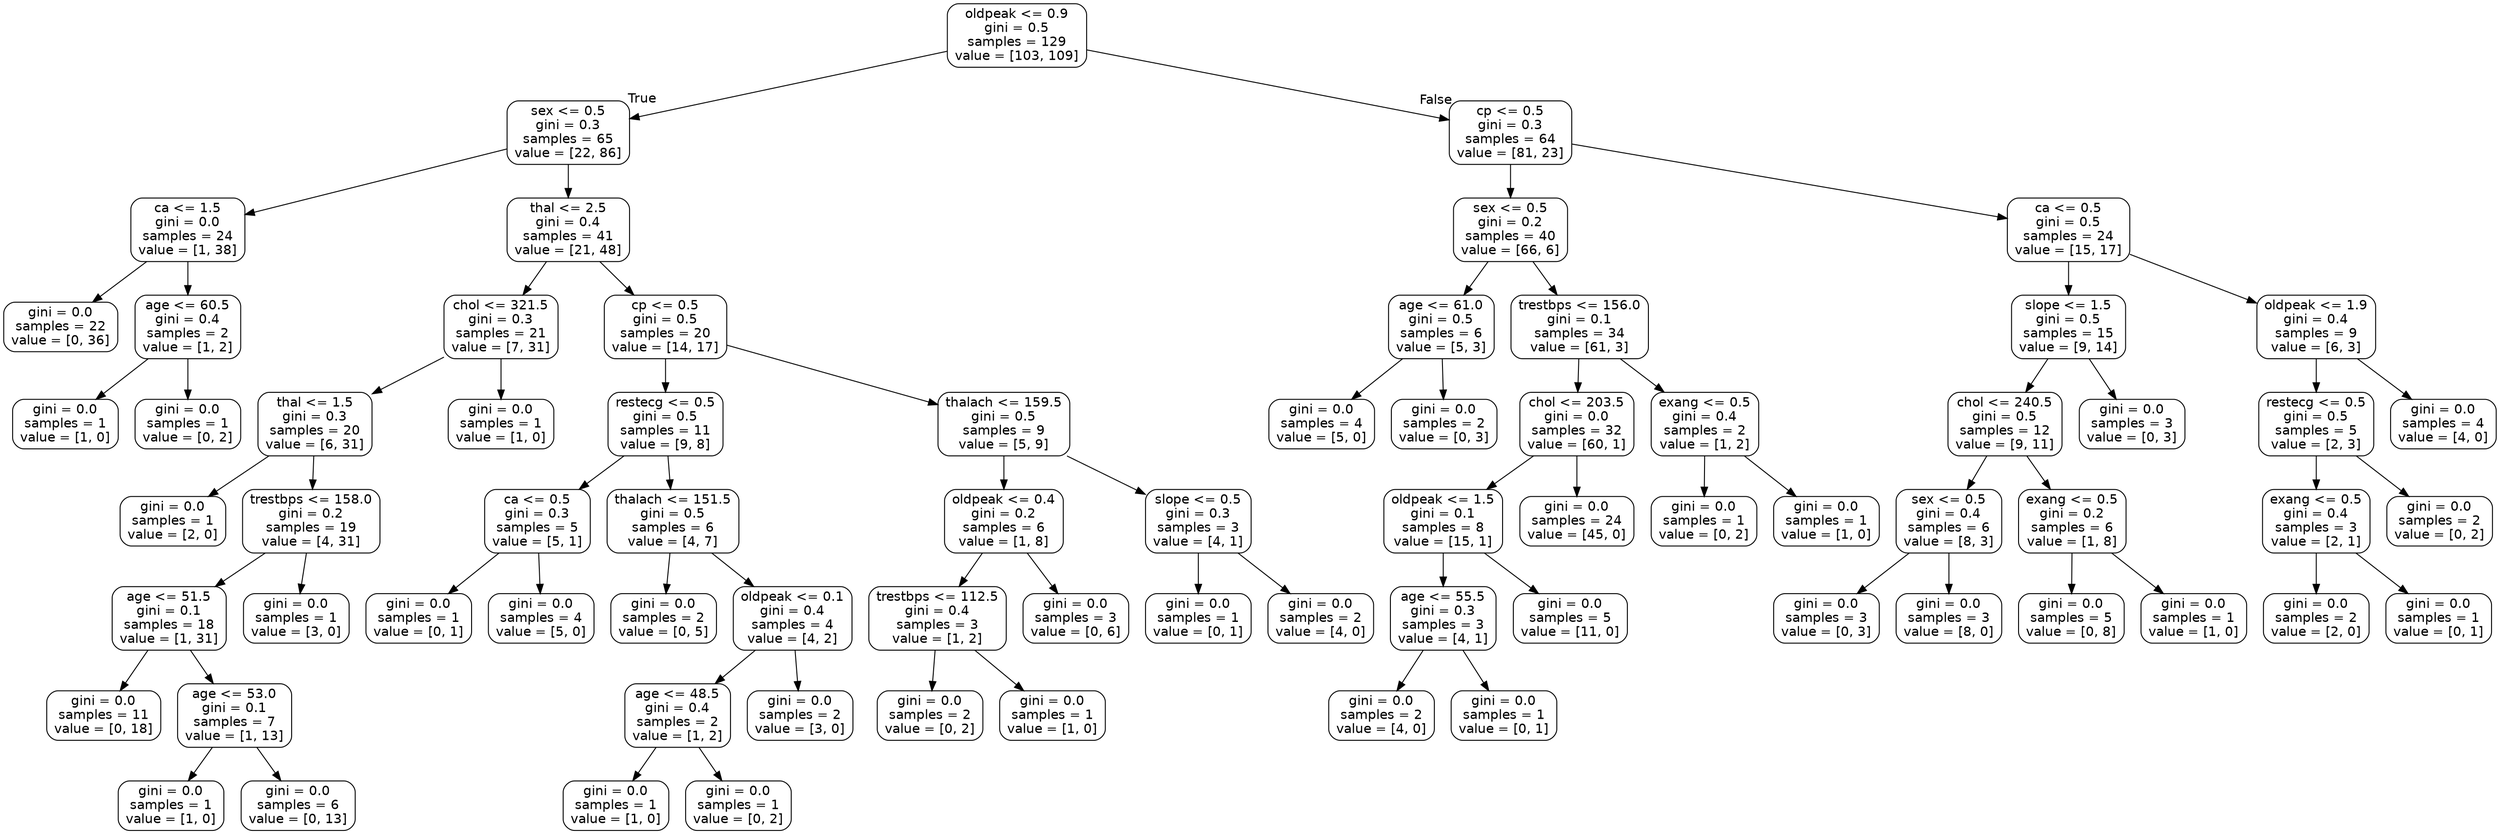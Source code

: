 digraph Tree {
node [shape=box, style="rounded", color="black", fontname=helvetica] ;
edge [fontname=helvetica] ;
0 [label="oldpeak <= 0.9\ngini = 0.5\nsamples = 129\nvalue = [103, 109]"] ;
1 [label="sex <= 0.5\ngini = 0.3\nsamples = 65\nvalue = [22, 86]"] ;
0 -> 1 [labeldistance=2.5, labelangle=45, headlabel="True"] ;
2 [label="ca <= 1.5\ngini = 0.0\nsamples = 24\nvalue = [1, 38]"] ;
1 -> 2 ;
3 [label="gini = 0.0\nsamples = 22\nvalue = [0, 36]"] ;
2 -> 3 ;
4 [label="age <= 60.5\ngini = 0.4\nsamples = 2\nvalue = [1, 2]"] ;
2 -> 4 ;
5 [label="gini = 0.0\nsamples = 1\nvalue = [1, 0]"] ;
4 -> 5 ;
6 [label="gini = 0.0\nsamples = 1\nvalue = [0, 2]"] ;
4 -> 6 ;
7 [label="thal <= 2.5\ngini = 0.4\nsamples = 41\nvalue = [21, 48]"] ;
1 -> 7 ;
8 [label="chol <= 321.5\ngini = 0.3\nsamples = 21\nvalue = [7, 31]"] ;
7 -> 8 ;
9 [label="thal <= 1.5\ngini = 0.3\nsamples = 20\nvalue = [6, 31]"] ;
8 -> 9 ;
10 [label="gini = 0.0\nsamples = 1\nvalue = [2, 0]"] ;
9 -> 10 ;
11 [label="trestbps <= 158.0\ngini = 0.2\nsamples = 19\nvalue = [4, 31]"] ;
9 -> 11 ;
12 [label="age <= 51.5\ngini = 0.1\nsamples = 18\nvalue = [1, 31]"] ;
11 -> 12 ;
13 [label="gini = 0.0\nsamples = 11\nvalue = [0, 18]"] ;
12 -> 13 ;
14 [label="age <= 53.0\ngini = 0.1\nsamples = 7\nvalue = [1, 13]"] ;
12 -> 14 ;
15 [label="gini = 0.0\nsamples = 1\nvalue = [1, 0]"] ;
14 -> 15 ;
16 [label="gini = 0.0\nsamples = 6\nvalue = [0, 13]"] ;
14 -> 16 ;
17 [label="gini = 0.0\nsamples = 1\nvalue = [3, 0]"] ;
11 -> 17 ;
18 [label="gini = 0.0\nsamples = 1\nvalue = [1, 0]"] ;
8 -> 18 ;
19 [label="cp <= 0.5\ngini = 0.5\nsamples = 20\nvalue = [14, 17]"] ;
7 -> 19 ;
20 [label="restecg <= 0.5\ngini = 0.5\nsamples = 11\nvalue = [9, 8]"] ;
19 -> 20 ;
21 [label="ca <= 0.5\ngini = 0.3\nsamples = 5\nvalue = [5, 1]"] ;
20 -> 21 ;
22 [label="gini = 0.0\nsamples = 1\nvalue = [0, 1]"] ;
21 -> 22 ;
23 [label="gini = 0.0\nsamples = 4\nvalue = [5, 0]"] ;
21 -> 23 ;
24 [label="thalach <= 151.5\ngini = 0.5\nsamples = 6\nvalue = [4, 7]"] ;
20 -> 24 ;
25 [label="gini = 0.0\nsamples = 2\nvalue = [0, 5]"] ;
24 -> 25 ;
26 [label="oldpeak <= 0.1\ngini = 0.4\nsamples = 4\nvalue = [4, 2]"] ;
24 -> 26 ;
27 [label="age <= 48.5\ngini = 0.4\nsamples = 2\nvalue = [1, 2]"] ;
26 -> 27 ;
28 [label="gini = 0.0\nsamples = 1\nvalue = [1, 0]"] ;
27 -> 28 ;
29 [label="gini = 0.0\nsamples = 1\nvalue = [0, 2]"] ;
27 -> 29 ;
30 [label="gini = 0.0\nsamples = 2\nvalue = [3, 0]"] ;
26 -> 30 ;
31 [label="thalach <= 159.5\ngini = 0.5\nsamples = 9\nvalue = [5, 9]"] ;
19 -> 31 ;
32 [label="oldpeak <= 0.4\ngini = 0.2\nsamples = 6\nvalue = [1, 8]"] ;
31 -> 32 ;
33 [label="trestbps <= 112.5\ngini = 0.4\nsamples = 3\nvalue = [1, 2]"] ;
32 -> 33 ;
34 [label="gini = 0.0\nsamples = 2\nvalue = [0, 2]"] ;
33 -> 34 ;
35 [label="gini = 0.0\nsamples = 1\nvalue = [1, 0]"] ;
33 -> 35 ;
36 [label="gini = 0.0\nsamples = 3\nvalue = [0, 6]"] ;
32 -> 36 ;
37 [label="slope <= 0.5\ngini = 0.3\nsamples = 3\nvalue = [4, 1]"] ;
31 -> 37 ;
38 [label="gini = 0.0\nsamples = 1\nvalue = [0, 1]"] ;
37 -> 38 ;
39 [label="gini = 0.0\nsamples = 2\nvalue = [4, 0]"] ;
37 -> 39 ;
40 [label="cp <= 0.5\ngini = 0.3\nsamples = 64\nvalue = [81, 23]"] ;
0 -> 40 [labeldistance=2.5, labelangle=-45, headlabel="False"] ;
41 [label="sex <= 0.5\ngini = 0.2\nsamples = 40\nvalue = [66, 6]"] ;
40 -> 41 ;
42 [label="age <= 61.0\ngini = 0.5\nsamples = 6\nvalue = [5, 3]"] ;
41 -> 42 ;
43 [label="gini = 0.0\nsamples = 4\nvalue = [5, 0]"] ;
42 -> 43 ;
44 [label="gini = 0.0\nsamples = 2\nvalue = [0, 3]"] ;
42 -> 44 ;
45 [label="trestbps <= 156.0\ngini = 0.1\nsamples = 34\nvalue = [61, 3]"] ;
41 -> 45 ;
46 [label="chol <= 203.5\ngini = 0.0\nsamples = 32\nvalue = [60, 1]"] ;
45 -> 46 ;
47 [label="oldpeak <= 1.5\ngini = 0.1\nsamples = 8\nvalue = [15, 1]"] ;
46 -> 47 ;
48 [label="age <= 55.5\ngini = 0.3\nsamples = 3\nvalue = [4, 1]"] ;
47 -> 48 ;
49 [label="gini = 0.0\nsamples = 2\nvalue = [4, 0]"] ;
48 -> 49 ;
50 [label="gini = 0.0\nsamples = 1\nvalue = [0, 1]"] ;
48 -> 50 ;
51 [label="gini = 0.0\nsamples = 5\nvalue = [11, 0]"] ;
47 -> 51 ;
52 [label="gini = 0.0\nsamples = 24\nvalue = [45, 0]"] ;
46 -> 52 ;
53 [label="exang <= 0.5\ngini = 0.4\nsamples = 2\nvalue = [1, 2]"] ;
45 -> 53 ;
54 [label="gini = 0.0\nsamples = 1\nvalue = [0, 2]"] ;
53 -> 54 ;
55 [label="gini = 0.0\nsamples = 1\nvalue = [1, 0]"] ;
53 -> 55 ;
56 [label="ca <= 0.5\ngini = 0.5\nsamples = 24\nvalue = [15, 17]"] ;
40 -> 56 ;
57 [label="slope <= 1.5\ngini = 0.5\nsamples = 15\nvalue = [9, 14]"] ;
56 -> 57 ;
58 [label="chol <= 240.5\ngini = 0.5\nsamples = 12\nvalue = [9, 11]"] ;
57 -> 58 ;
59 [label="sex <= 0.5\ngini = 0.4\nsamples = 6\nvalue = [8, 3]"] ;
58 -> 59 ;
60 [label="gini = 0.0\nsamples = 3\nvalue = [0, 3]"] ;
59 -> 60 ;
61 [label="gini = 0.0\nsamples = 3\nvalue = [8, 0]"] ;
59 -> 61 ;
62 [label="exang <= 0.5\ngini = 0.2\nsamples = 6\nvalue = [1, 8]"] ;
58 -> 62 ;
63 [label="gini = 0.0\nsamples = 5\nvalue = [0, 8]"] ;
62 -> 63 ;
64 [label="gini = 0.0\nsamples = 1\nvalue = [1, 0]"] ;
62 -> 64 ;
65 [label="gini = 0.0\nsamples = 3\nvalue = [0, 3]"] ;
57 -> 65 ;
66 [label="oldpeak <= 1.9\ngini = 0.4\nsamples = 9\nvalue = [6, 3]"] ;
56 -> 66 ;
67 [label="restecg <= 0.5\ngini = 0.5\nsamples = 5\nvalue = [2, 3]"] ;
66 -> 67 ;
68 [label="exang <= 0.5\ngini = 0.4\nsamples = 3\nvalue = [2, 1]"] ;
67 -> 68 ;
69 [label="gini = 0.0\nsamples = 2\nvalue = [2, 0]"] ;
68 -> 69 ;
70 [label="gini = 0.0\nsamples = 1\nvalue = [0, 1]"] ;
68 -> 70 ;
71 [label="gini = 0.0\nsamples = 2\nvalue = [0, 2]"] ;
67 -> 71 ;
72 [label="gini = 0.0\nsamples = 4\nvalue = [4, 0]"] ;
66 -> 72 ;
}